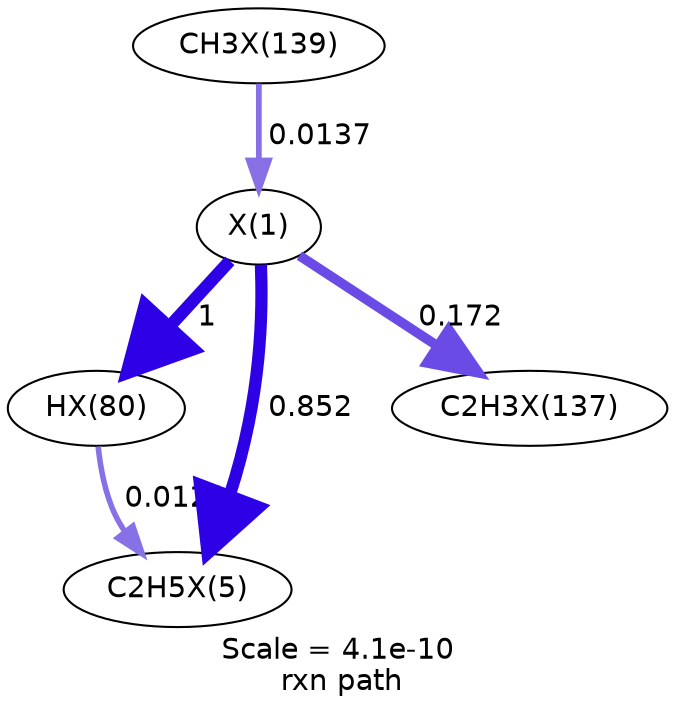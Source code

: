 digraph reaction_paths {
center=1;
s19 -> s18[fontname="Helvetica", style="setlinewidth(2.67)", arrowsize=1.33, color="0.7, 0.512, 0.9"
, label=" 0.0121"];
s17 -> s19[fontname="Helvetica", style="setlinewidth(6)", arrowsize=3, color="0.7, 1.5, 0.9"
, label=" 1"];
s17 -> s18[fontname="Helvetica", style="setlinewidth(5.88)", arrowsize=2.94, color="0.7, 1.35, 0.9"
, label=" 0.852"];
s17 -> s20[fontname="Helvetica", style="setlinewidth(4.67)", arrowsize=2.34, color="0.7, 0.672, 0.9"
, label=" 0.172"];
s21 -> s17[fontname="Helvetica", style="setlinewidth(2.76)", arrowsize=1.38, color="0.7, 0.514, 0.9"
, label=" 0.0137"];
s17 [ fontname="Helvetica", label="X(1)"];
s18 [ fontname="Helvetica", label="C2H5X(5)"];
s19 [ fontname="Helvetica", label="HX(80)"];
s20 [ fontname="Helvetica", label="C2H3X(137)"];
s21 [ fontname="Helvetica", label="CH3X(139)"];
 label = "Scale = 4.1e-10\l rxn path";
 fontname = "Helvetica";
}
